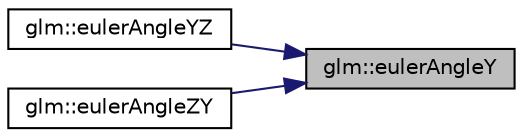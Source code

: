 digraph "glm::eulerAngleY"
{
 // LATEX_PDF_SIZE
  edge [fontname="Helvetica",fontsize="10",labelfontname="Helvetica",labelfontsize="10"];
  node [fontname="Helvetica",fontsize="10",shape=record];
  rankdir="RL";
  Node1 [label="glm::eulerAngleY",height=0.2,width=0.4,color="black", fillcolor="grey75", style="filled", fontcolor="black",tooltip=" "];
  Node1 -> Node2 [dir="back",color="midnightblue",fontsize="10",style="solid",fontname="Helvetica"];
  Node2 [label="glm::eulerAngleYZ",height=0.2,width=0.4,color="black", fillcolor="white", style="filled",URL="$group__gtx__euler__angles.html#ga1033f84f51d61646145352ef0c1bb58c",tooltip=" "];
  Node1 -> Node3 [dir="back",color="midnightblue",fontsize="10",style="solid",fontname="Helvetica"];
  Node3 [label="glm::eulerAngleZY",height=0.2,width=0.4,color="black", fillcolor="white", style="filled",URL="$group__gtx__euler__angles.html#ga02f037926568bbd12dfece3b28b20343",tooltip=" "];
}
